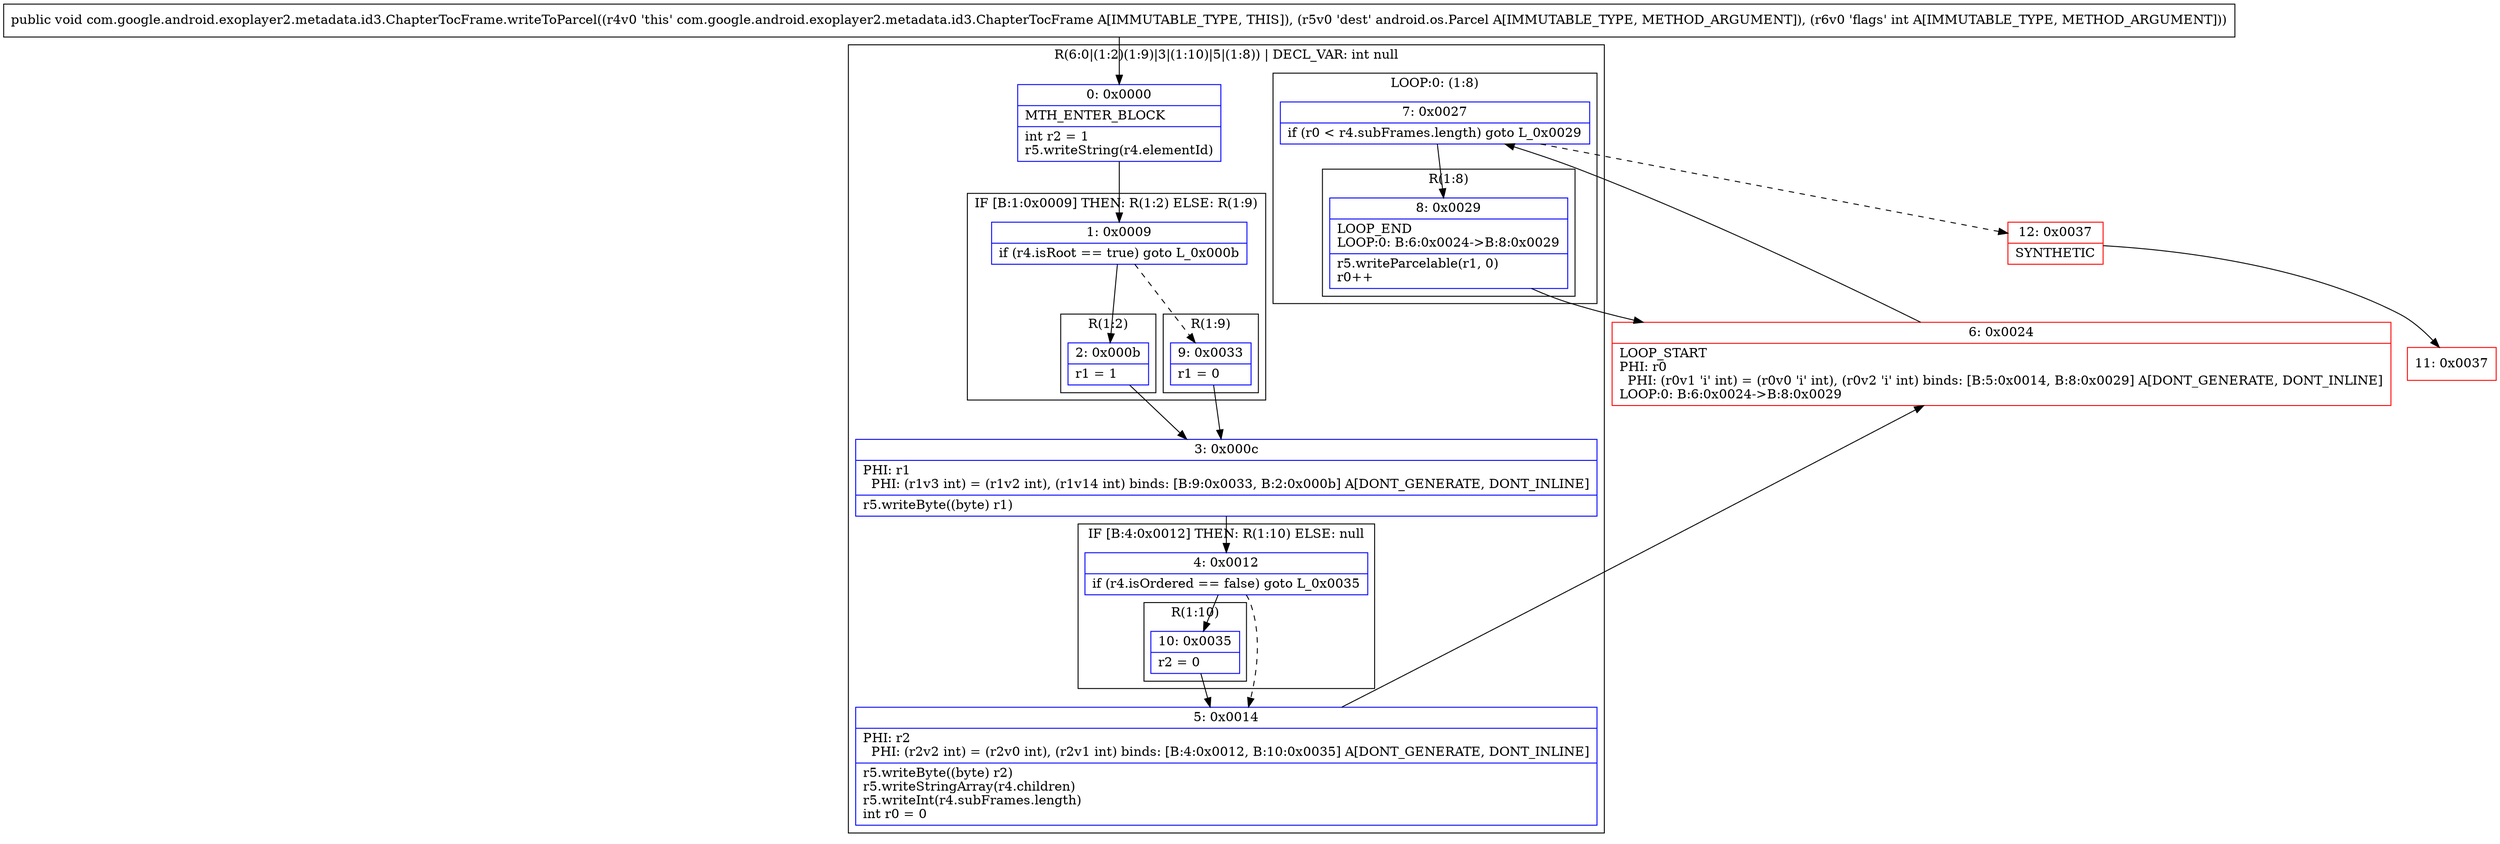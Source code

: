 digraph "CFG forcom.google.android.exoplayer2.metadata.id3.ChapterTocFrame.writeToParcel(Landroid\/os\/Parcel;I)V" {
subgraph cluster_Region_1053860431 {
label = "R(6:0|(1:2)(1:9)|3|(1:10)|5|(1:8)) | DECL_VAR: int null\l";
node [shape=record,color=blue];
Node_0 [shape=record,label="{0\:\ 0x0000|MTH_ENTER_BLOCK\l|int r2 = 1\lr5.writeString(r4.elementId)\l}"];
subgraph cluster_IfRegion_1977264141 {
label = "IF [B:1:0x0009] THEN: R(1:2) ELSE: R(1:9)";
node [shape=record,color=blue];
Node_1 [shape=record,label="{1\:\ 0x0009|if (r4.isRoot == true) goto L_0x000b\l}"];
subgraph cluster_Region_126734779 {
label = "R(1:2)";
node [shape=record,color=blue];
Node_2 [shape=record,label="{2\:\ 0x000b|r1 = 1\l}"];
}
subgraph cluster_Region_1719825028 {
label = "R(1:9)";
node [shape=record,color=blue];
Node_9 [shape=record,label="{9\:\ 0x0033|r1 = 0\l}"];
}
}
Node_3 [shape=record,label="{3\:\ 0x000c|PHI: r1 \l  PHI: (r1v3 int) = (r1v2 int), (r1v14 int) binds: [B:9:0x0033, B:2:0x000b] A[DONT_GENERATE, DONT_INLINE]\l|r5.writeByte((byte) r1)\l}"];
subgraph cluster_IfRegion_1513523561 {
label = "IF [B:4:0x0012] THEN: R(1:10) ELSE: null";
node [shape=record,color=blue];
Node_4 [shape=record,label="{4\:\ 0x0012|if (r4.isOrdered == false) goto L_0x0035\l}"];
subgraph cluster_Region_1615364934 {
label = "R(1:10)";
node [shape=record,color=blue];
Node_10 [shape=record,label="{10\:\ 0x0035|r2 = 0\l}"];
}
}
Node_5 [shape=record,label="{5\:\ 0x0014|PHI: r2 \l  PHI: (r2v2 int) = (r2v0 int), (r2v1 int) binds: [B:4:0x0012, B:10:0x0035] A[DONT_GENERATE, DONT_INLINE]\l|r5.writeByte((byte) r2)\lr5.writeStringArray(r4.children)\lr5.writeInt(r4.subFrames.length)\lint r0 = 0\l}"];
subgraph cluster_LoopRegion_1886124282 {
label = "LOOP:0: (1:8)";
node [shape=record,color=blue];
Node_7 [shape=record,label="{7\:\ 0x0027|if (r0 \< r4.subFrames.length) goto L_0x0029\l}"];
subgraph cluster_Region_1014286815 {
label = "R(1:8)";
node [shape=record,color=blue];
Node_8 [shape=record,label="{8\:\ 0x0029|LOOP_END\lLOOP:0: B:6:0x0024\-\>B:8:0x0029\l|r5.writeParcelable(r1, 0)\lr0++\l}"];
}
}
}
Node_6 [shape=record,color=red,label="{6\:\ 0x0024|LOOP_START\lPHI: r0 \l  PHI: (r0v1 'i' int) = (r0v0 'i' int), (r0v2 'i' int) binds: [B:5:0x0014, B:8:0x0029] A[DONT_GENERATE, DONT_INLINE]\lLOOP:0: B:6:0x0024\-\>B:8:0x0029\l}"];
Node_11 [shape=record,color=red,label="{11\:\ 0x0037}"];
Node_12 [shape=record,color=red,label="{12\:\ 0x0037|SYNTHETIC\l}"];
MethodNode[shape=record,label="{public void com.google.android.exoplayer2.metadata.id3.ChapterTocFrame.writeToParcel((r4v0 'this' com.google.android.exoplayer2.metadata.id3.ChapterTocFrame A[IMMUTABLE_TYPE, THIS]), (r5v0 'dest' android.os.Parcel A[IMMUTABLE_TYPE, METHOD_ARGUMENT]), (r6v0 'flags' int A[IMMUTABLE_TYPE, METHOD_ARGUMENT])) }"];
MethodNode -> Node_0;
Node_0 -> Node_1;
Node_1 -> Node_2;
Node_1 -> Node_9[style=dashed];
Node_2 -> Node_3;
Node_9 -> Node_3;
Node_3 -> Node_4;
Node_4 -> Node_5[style=dashed];
Node_4 -> Node_10;
Node_10 -> Node_5;
Node_5 -> Node_6;
Node_7 -> Node_8;
Node_7 -> Node_12[style=dashed];
Node_8 -> Node_6;
Node_6 -> Node_7;
Node_12 -> Node_11;
}

